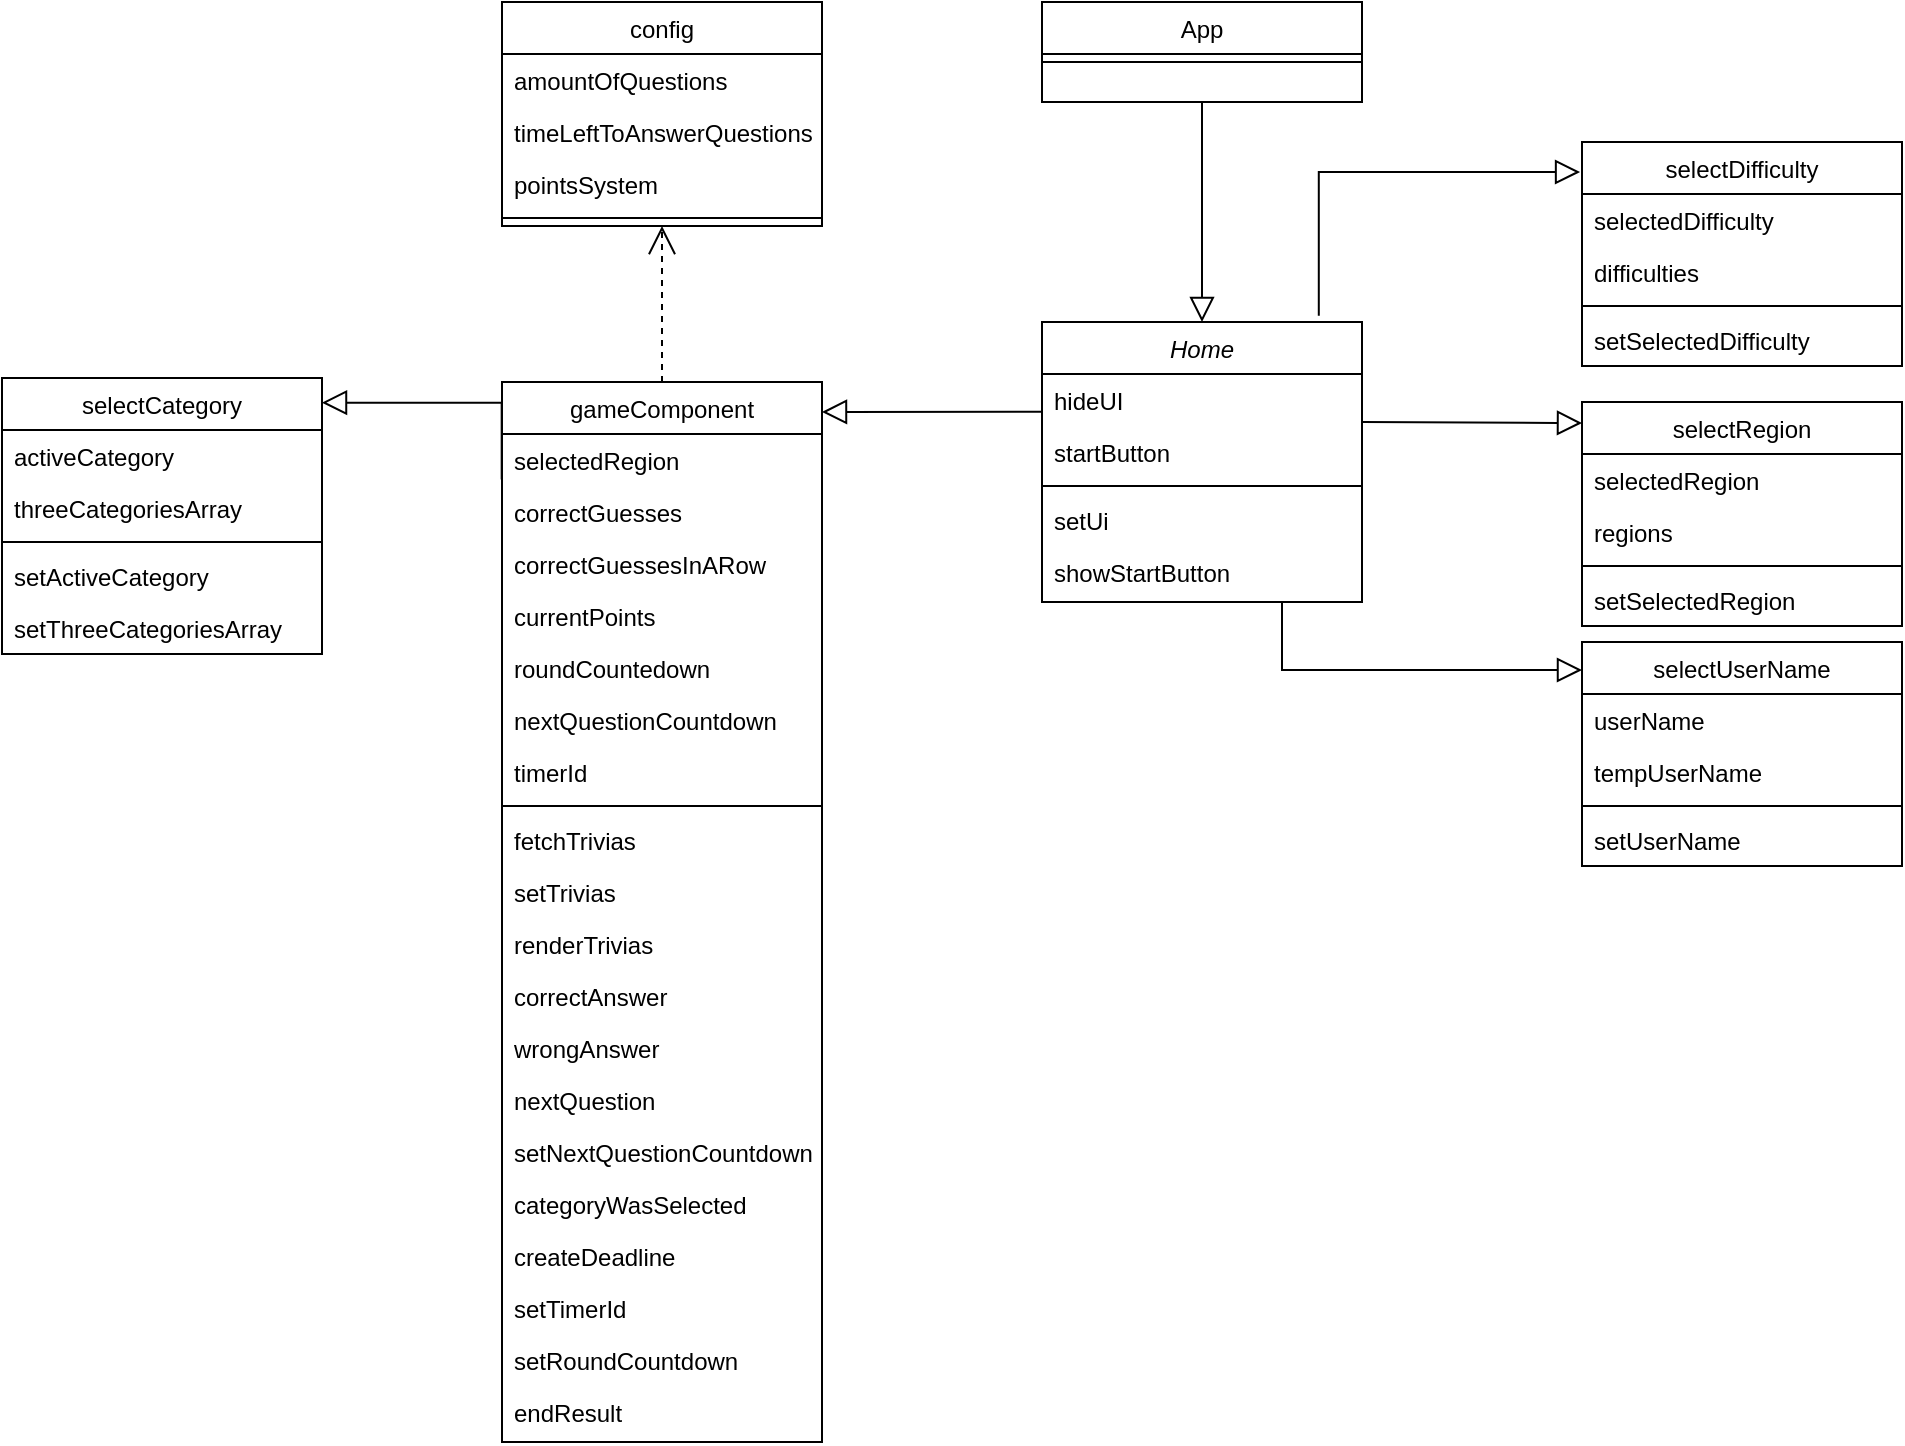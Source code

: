 <mxfile version="20.8.3" type="device"><diagram id="C5RBs43oDa-KdzZeNtuy" name="Page-1"><mxGraphModel dx="2589" dy="1973" grid="1" gridSize="10" guides="1" tooltips="1" connect="1" arrows="1" fold="1" page="1" pageScale="1" pageWidth="827" pageHeight="1169" math="0" shadow="0"><root><mxCell id="WIyWlLk6GJQsqaUBKTNV-0"/><mxCell id="WIyWlLk6GJQsqaUBKTNV-1" parent="WIyWlLk6GJQsqaUBKTNV-0"/><mxCell id="dMpEeQ6bHA-BJvHBr2RV-4" value="" style="endArrow=open;endSize=12;dashed=1;html=1;rounded=0;exitX=0.5;exitY=0;exitDx=0;exitDy=0;entryX=0.5;entryY=1;entryDx=0;entryDy=0;" edge="1" parent="WIyWlLk6GJQsqaUBKTNV-1" source="wPGjGuyzaqpEG8oztQtp-18" target="wPGjGuyzaqpEG8oztQtp-46"><mxGeometry width="160" relative="1" as="geometry"><mxPoint x="-80" y="-880" as="sourcePoint"/><mxPoint x="80" y="-880" as="targetPoint"/></mxGeometry></mxCell><mxCell id="zkfFHV4jXpPFQw0GAbJ--0" value="Home" style="swimlane;fontStyle=2;align=center;verticalAlign=top;childLayout=stackLayout;horizontal=1;startSize=26;horizontalStack=0;resizeParent=1;resizeLast=0;collapsible=1;marginBottom=0;rounded=0;shadow=0;strokeWidth=1;" parent="WIyWlLk6GJQsqaUBKTNV-1" vertex="1"><mxGeometry x="20" y="-790" width="160" height="140" as="geometry"><mxRectangle x="230" y="140" width="160" height="26" as="alternateBounds"/></mxGeometry></mxCell><mxCell id="zkfFHV4jXpPFQw0GAbJ--1" value="hideUI" style="text;align=left;verticalAlign=top;spacingLeft=4;spacingRight=4;overflow=hidden;rotatable=0;points=[[0,0.5],[1,0.5]];portConstraint=eastwest;" parent="zkfFHV4jXpPFQw0GAbJ--0" vertex="1"><mxGeometry y="26" width="160" height="26" as="geometry"/></mxCell><mxCell id="zkfFHV4jXpPFQw0GAbJ--2" value="startButton" style="text;align=left;verticalAlign=top;spacingLeft=4;spacingRight=4;overflow=hidden;rotatable=0;points=[[0,0.5],[1,0.5]];portConstraint=eastwest;rounded=0;shadow=0;html=0;" parent="zkfFHV4jXpPFQw0GAbJ--0" vertex="1"><mxGeometry y="52" width="160" height="26" as="geometry"/></mxCell><mxCell id="zkfFHV4jXpPFQw0GAbJ--4" value="" style="line;html=1;strokeWidth=1;align=left;verticalAlign=middle;spacingTop=-1;spacingLeft=3;spacingRight=3;rotatable=0;labelPosition=right;points=[];portConstraint=eastwest;" parent="zkfFHV4jXpPFQw0GAbJ--0" vertex="1"><mxGeometry y="78" width="160" height="8" as="geometry"/></mxCell><mxCell id="zkfFHV4jXpPFQw0GAbJ--5" value="setUi" style="text;align=left;verticalAlign=top;spacingLeft=4;spacingRight=4;overflow=hidden;rotatable=0;points=[[0,0.5],[1,0.5]];portConstraint=eastwest;" parent="zkfFHV4jXpPFQw0GAbJ--0" vertex="1"><mxGeometry y="86" width="160" height="26" as="geometry"/></mxCell><mxCell id="wPGjGuyzaqpEG8oztQtp-16" value="showStartButton" style="text;align=left;verticalAlign=top;spacingLeft=4;spacingRight=4;overflow=hidden;rotatable=0;points=[[0,0.5],[1,0.5]];portConstraint=eastwest;" parent="zkfFHV4jXpPFQw0GAbJ--0" vertex="1"><mxGeometry y="112" width="160" height="26" as="geometry"/></mxCell><mxCell id="zkfFHV4jXpPFQw0GAbJ--6" value="App" style="swimlane;fontStyle=0;align=center;verticalAlign=top;childLayout=stackLayout;horizontal=1;startSize=26;horizontalStack=0;resizeParent=1;resizeLast=0;collapsible=1;marginBottom=0;rounded=0;shadow=0;strokeWidth=1;" parent="WIyWlLk6GJQsqaUBKTNV-1" vertex="1"><mxGeometry x="20" y="-950" width="160" height="50" as="geometry"><mxRectangle x="130" y="380" width="160" height="26" as="alternateBounds"/></mxGeometry></mxCell><mxCell id="zkfFHV4jXpPFQw0GAbJ--9" value="" style="line;html=1;strokeWidth=1;align=left;verticalAlign=middle;spacingTop=-1;spacingLeft=3;spacingRight=3;rotatable=0;labelPosition=right;points=[];portConstraint=eastwest;" parent="zkfFHV4jXpPFQw0GAbJ--6" vertex="1"><mxGeometry y="26" width="160" height="8" as="geometry"/></mxCell><mxCell id="zkfFHV4jXpPFQw0GAbJ--12" value="" style="endArrow=block;endSize=10;endFill=0;shadow=0;strokeWidth=1;rounded=0;edgeStyle=elbowEdgeStyle;elbow=vertical;" parent="WIyWlLk6GJQsqaUBKTNV-1" source="zkfFHV4jXpPFQw0GAbJ--6" target="zkfFHV4jXpPFQw0GAbJ--0" edge="1"><mxGeometry width="160" relative="1" as="geometry"><mxPoint y="-667" as="sourcePoint"/><mxPoint y="-667" as="targetPoint"/></mxGeometry></mxCell><mxCell id="zkfFHV4jXpPFQw0GAbJ--17" value="selectRegion" style="swimlane;fontStyle=0;align=center;verticalAlign=top;childLayout=stackLayout;horizontal=1;startSize=26;horizontalStack=0;resizeParent=1;resizeLast=0;collapsible=1;marginBottom=0;rounded=0;shadow=0;strokeWidth=1;" parent="WIyWlLk6GJQsqaUBKTNV-1" vertex="1"><mxGeometry x="290" y="-750" width="160" height="112" as="geometry"><mxRectangle x="550" y="140" width="160" height="26" as="alternateBounds"/></mxGeometry></mxCell><mxCell id="zkfFHV4jXpPFQw0GAbJ--18" value="selectedRegion" style="text;align=left;verticalAlign=top;spacingLeft=4;spacingRight=4;overflow=hidden;rotatable=0;points=[[0,0.5],[1,0.5]];portConstraint=eastwest;" parent="zkfFHV4jXpPFQw0GAbJ--17" vertex="1"><mxGeometry y="26" width="160" height="26" as="geometry"/></mxCell><mxCell id="wPGjGuyzaqpEG8oztQtp-15" value="regions" style="text;align=left;verticalAlign=top;spacingLeft=4;spacingRight=4;overflow=hidden;rotatable=0;points=[[0,0.5],[1,0.5]];portConstraint=eastwest;" parent="zkfFHV4jXpPFQw0GAbJ--17" vertex="1"><mxGeometry y="52" width="160" height="26" as="geometry"/></mxCell><mxCell id="zkfFHV4jXpPFQw0GAbJ--23" value="" style="line;html=1;strokeWidth=1;align=left;verticalAlign=middle;spacingTop=-1;spacingLeft=3;spacingRight=3;rotatable=0;labelPosition=right;points=[];portConstraint=eastwest;" parent="zkfFHV4jXpPFQw0GAbJ--17" vertex="1"><mxGeometry y="78" width="160" height="8" as="geometry"/></mxCell><mxCell id="zkfFHV4jXpPFQw0GAbJ--24" value="setSelectedRegion" style="text;align=left;verticalAlign=top;spacingLeft=4;spacingRight=4;overflow=hidden;rotatable=0;points=[[0,0.5],[1,0.5]];portConstraint=eastwest;" parent="zkfFHV4jXpPFQw0GAbJ--17" vertex="1"><mxGeometry y="86" width="160" height="26" as="geometry"/></mxCell><mxCell id="wPGjGuyzaqpEG8oztQtp-0" value="" style="endArrow=block;endSize=10;endFill=0;shadow=0;strokeWidth=1;rounded=0;edgeStyle=elbowEdgeStyle;elbow=vertical;entryX=0;entryY=0.124;entryDx=0;entryDy=0;entryPerimeter=0;exitX=0.75;exitY=1;exitDx=0;exitDy=0;" parent="WIyWlLk6GJQsqaUBKTNV-1" source="zkfFHV4jXpPFQw0GAbJ--0" target="wPGjGuyzaqpEG8oztQtp-5" edge="1"><mxGeometry width="160" relative="1" as="geometry"><mxPoint x="180" y="-616" as="sourcePoint"/><mxPoint x="470" y="-520" as="targetPoint"/><Array as="points"><mxPoint x="270" y="-616"/></Array></mxGeometry></mxCell><mxCell id="wPGjGuyzaqpEG8oztQtp-1" value="selectDifficulty" style="swimlane;fontStyle=0;align=center;verticalAlign=top;childLayout=stackLayout;horizontal=1;startSize=26;horizontalStack=0;resizeParent=1;resizeLast=0;collapsible=1;marginBottom=0;rounded=0;shadow=0;strokeWidth=1;" parent="WIyWlLk6GJQsqaUBKTNV-1" vertex="1"><mxGeometry x="290" y="-880" width="160" height="112" as="geometry"><mxRectangle x="550" y="140" width="160" height="26" as="alternateBounds"/></mxGeometry></mxCell><mxCell id="wPGjGuyzaqpEG8oztQtp-2" value="selectedDifficulty" style="text;align=left;verticalAlign=top;spacingLeft=4;spacingRight=4;overflow=hidden;rotatable=0;points=[[0,0.5],[1,0.5]];portConstraint=eastwest;" parent="wPGjGuyzaqpEG8oztQtp-1" vertex="1"><mxGeometry y="26" width="160" height="26" as="geometry"/></mxCell><mxCell id="wPGjGuyzaqpEG8oztQtp-13" value="difficulties" style="text;align=left;verticalAlign=top;spacingLeft=4;spacingRight=4;overflow=hidden;rotatable=0;points=[[0,0.5],[1,0.5]];portConstraint=eastwest;" parent="wPGjGuyzaqpEG8oztQtp-1" vertex="1"><mxGeometry y="52" width="160" height="26" as="geometry"/></mxCell><mxCell id="wPGjGuyzaqpEG8oztQtp-3" value="" style="line;html=1;strokeWidth=1;align=left;verticalAlign=middle;spacingTop=-1;spacingLeft=3;spacingRight=3;rotatable=0;labelPosition=right;points=[];portConstraint=eastwest;" parent="wPGjGuyzaqpEG8oztQtp-1" vertex="1"><mxGeometry y="78" width="160" height="8" as="geometry"/></mxCell><mxCell id="wPGjGuyzaqpEG8oztQtp-4" value="setSelectedDifficulty" style="text;align=left;verticalAlign=top;spacingLeft=4;spacingRight=4;overflow=hidden;rotatable=0;points=[[0,0.5],[1,0.5]];portConstraint=eastwest;" parent="wPGjGuyzaqpEG8oztQtp-1" vertex="1"><mxGeometry y="86" width="160" height="26" as="geometry"/></mxCell><mxCell id="wPGjGuyzaqpEG8oztQtp-5" value="selectUserName" style="swimlane;fontStyle=0;align=center;verticalAlign=top;childLayout=stackLayout;horizontal=1;startSize=26;horizontalStack=0;resizeParent=1;resizeLast=0;collapsible=1;marginBottom=0;rounded=0;shadow=0;strokeWidth=1;" parent="WIyWlLk6GJQsqaUBKTNV-1" vertex="1"><mxGeometry x="290" y="-630" width="160" height="112" as="geometry"><mxRectangle x="550" y="140" width="160" height="26" as="alternateBounds"/></mxGeometry></mxCell><mxCell id="wPGjGuyzaqpEG8oztQtp-6" value="userName" style="text;align=left;verticalAlign=top;spacingLeft=4;spacingRight=4;overflow=hidden;rotatable=0;points=[[0,0.5],[1,0.5]];portConstraint=eastwest;" parent="wPGjGuyzaqpEG8oztQtp-5" vertex="1"><mxGeometry y="26" width="160" height="26" as="geometry"/></mxCell><mxCell id="wPGjGuyzaqpEG8oztQtp-9" value="tempUserName" style="text;align=left;verticalAlign=top;spacingLeft=4;spacingRight=4;overflow=hidden;rotatable=0;points=[[0,0.5],[1,0.5]];portConstraint=eastwest;" parent="wPGjGuyzaqpEG8oztQtp-5" vertex="1"><mxGeometry y="52" width="160" height="26" as="geometry"/></mxCell><mxCell id="wPGjGuyzaqpEG8oztQtp-7" value="" style="line;html=1;strokeWidth=1;align=left;verticalAlign=middle;spacingTop=-1;spacingLeft=3;spacingRight=3;rotatable=0;labelPosition=right;points=[];portConstraint=eastwest;" parent="wPGjGuyzaqpEG8oztQtp-5" vertex="1"><mxGeometry y="78" width="160" height="8" as="geometry"/></mxCell><mxCell id="wPGjGuyzaqpEG8oztQtp-8" value="setUserName" style="text;align=left;verticalAlign=top;spacingLeft=4;spacingRight=4;overflow=hidden;rotatable=0;points=[[0,0.5],[1,0.5]];portConstraint=eastwest;" parent="wPGjGuyzaqpEG8oztQtp-5" vertex="1"><mxGeometry y="86" width="160" height="26" as="geometry"/></mxCell><mxCell id="wPGjGuyzaqpEG8oztQtp-10" value="" style="endArrow=block;endSize=10;endFill=0;shadow=0;strokeWidth=1;rounded=0;edgeStyle=elbowEdgeStyle;elbow=vertical;exitX=0.865;exitY=-0.022;exitDx=0;exitDy=0;entryX=-0.006;entryY=0.133;entryDx=0;entryDy=0;entryPerimeter=0;exitPerimeter=0;" parent="WIyWlLk6GJQsqaUBKTNV-1" source="zkfFHV4jXpPFQw0GAbJ--0" target="wPGjGuyzaqpEG8oztQtp-1" edge="1"><mxGeometry width="160" relative="1" as="geometry"><mxPoint x="110" y="-852" as="sourcePoint"/><mxPoint x="400" y="-850" as="targetPoint"/><Array as="points"><mxPoint x="220" y="-865"/><mxPoint x="280" y="-823"/></Array></mxGeometry></mxCell><mxCell id="wPGjGuyzaqpEG8oztQtp-12" value="" style="endArrow=block;endSize=10;endFill=0;shadow=0;strokeWidth=1;rounded=0;edgeStyle=elbowEdgeStyle;elbow=vertical;entryX=0;entryY=0.1;entryDx=0;entryDy=0;entryPerimeter=0;" parent="WIyWlLk6GJQsqaUBKTNV-1" target="zkfFHV4jXpPFQw0GAbJ--17" edge="1"><mxGeometry width="160" relative="1" as="geometry"><mxPoint x="180" y="-740" as="sourcePoint"/><mxPoint x="400" y="-729.952" as="targetPoint"/><Array as="points"/></mxGeometry></mxCell><mxCell id="wPGjGuyzaqpEG8oztQtp-18" value="gameComponent" style="swimlane;fontStyle=0;align=center;verticalAlign=top;childLayout=stackLayout;horizontal=1;startSize=26;horizontalStack=0;resizeParent=1;resizeLast=0;collapsible=1;marginBottom=0;rounded=0;shadow=0;strokeWidth=1;" parent="WIyWlLk6GJQsqaUBKTNV-1" vertex="1"><mxGeometry x="-250" y="-760" width="160" height="530" as="geometry"><mxRectangle x="550" y="140" width="160" height="26" as="alternateBounds"/></mxGeometry></mxCell><mxCell id="wPGjGuyzaqpEG8oztQtp-19" value="selectedRegion" style="text;align=left;verticalAlign=top;spacingLeft=4;spacingRight=4;overflow=hidden;rotatable=0;points=[[0,0.5],[1,0.5]];portConstraint=eastwest;" parent="wPGjGuyzaqpEG8oztQtp-18" vertex="1"><mxGeometry y="26" width="160" height="26" as="geometry"/></mxCell><mxCell id="wPGjGuyzaqpEG8oztQtp-39" value="correctGuesses" style="text;align=left;verticalAlign=top;spacingLeft=4;spacingRight=4;overflow=hidden;rotatable=0;points=[[0,0.5],[1,0.5]];portConstraint=eastwest;" parent="wPGjGuyzaqpEG8oztQtp-18" vertex="1"><mxGeometry y="52" width="160" height="26" as="geometry"/></mxCell><mxCell id="wPGjGuyzaqpEG8oztQtp-41" value="correctGuessesInARow" style="text;align=left;verticalAlign=top;spacingLeft=4;spacingRight=4;overflow=hidden;rotatable=0;points=[[0,0.5],[1,0.5]];portConstraint=eastwest;" parent="wPGjGuyzaqpEG8oztQtp-18" vertex="1"><mxGeometry y="78" width="160" height="26" as="geometry"/></mxCell><mxCell id="wPGjGuyzaqpEG8oztQtp-42" value="currentPoints" style="text;align=left;verticalAlign=top;spacingLeft=4;spacingRight=4;overflow=hidden;rotatable=0;points=[[0,0.5],[1,0.5]];portConstraint=eastwest;" parent="wPGjGuyzaqpEG8oztQtp-18" vertex="1"><mxGeometry y="104" width="160" height="26" as="geometry"/></mxCell><mxCell id="wPGjGuyzaqpEG8oztQtp-44" value="roundCountedown" style="text;align=left;verticalAlign=top;spacingLeft=4;spacingRight=4;overflow=hidden;rotatable=0;points=[[0,0.5],[1,0.5]];portConstraint=eastwest;" parent="wPGjGuyzaqpEG8oztQtp-18" vertex="1"><mxGeometry y="130" width="160" height="26" as="geometry"/></mxCell><mxCell id="wPGjGuyzaqpEG8oztQtp-43" value="nextQuestionCountdown" style="text;align=left;verticalAlign=top;spacingLeft=4;spacingRight=4;overflow=hidden;rotatable=0;points=[[0,0.5],[1,0.5]];portConstraint=eastwest;" parent="wPGjGuyzaqpEG8oztQtp-18" vertex="1"><mxGeometry y="156" width="160" height="26" as="geometry"/></mxCell><mxCell id="wPGjGuyzaqpEG8oztQtp-40" value="timerId" style="text;align=left;verticalAlign=top;spacingLeft=4;spacingRight=4;overflow=hidden;rotatable=0;points=[[0,0.5],[1,0.5]];portConstraint=eastwest;" parent="wPGjGuyzaqpEG8oztQtp-18" vertex="1"><mxGeometry y="182" width="160" height="26" as="geometry"/></mxCell><mxCell id="wPGjGuyzaqpEG8oztQtp-21" value="" style="line;html=1;strokeWidth=1;align=left;verticalAlign=middle;spacingTop=-1;spacingLeft=3;spacingRight=3;rotatable=0;labelPosition=right;points=[];portConstraint=eastwest;" parent="wPGjGuyzaqpEG8oztQtp-18" vertex="1"><mxGeometry y="208" width="160" height="8" as="geometry"/></mxCell><mxCell id="wPGjGuyzaqpEG8oztQtp-22" value="fetchTrivias" style="text;align=left;verticalAlign=top;spacingLeft=4;spacingRight=4;overflow=hidden;rotatable=0;points=[[0,0.5],[1,0.5]];portConstraint=eastwest;" parent="wPGjGuyzaqpEG8oztQtp-18" vertex="1"><mxGeometry y="216" width="160" height="26" as="geometry"/></mxCell><mxCell id="wPGjGuyzaqpEG8oztQtp-45" value="setTrivias" style="text;align=left;verticalAlign=top;spacingLeft=4;spacingRight=4;overflow=hidden;rotatable=0;points=[[0,0.5],[1,0.5]];portConstraint=eastwest;" parent="wPGjGuyzaqpEG8oztQtp-18" vertex="1"><mxGeometry y="242" width="160" height="26" as="geometry"/></mxCell><mxCell id="wPGjGuyzaqpEG8oztQtp-33" value="renderTrivias" style="text;align=left;verticalAlign=top;spacingLeft=4;spacingRight=4;overflow=hidden;rotatable=0;points=[[0,0.5],[1,0.5]];portConstraint=eastwest;" parent="wPGjGuyzaqpEG8oztQtp-18" vertex="1"><mxGeometry y="268" width="160" height="26" as="geometry"/></mxCell><mxCell id="wPGjGuyzaqpEG8oztQtp-34" value="correctAnswer" style="text;align=left;verticalAlign=top;spacingLeft=4;spacingRight=4;overflow=hidden;rotatable=0;points=[[0,0.5],[1,0.5]];portConstraint=eastwest;" parent="wPGjGuyzaqpEG8oztQtp-18" vertex="1"><mxGeometry y="294" width="160" height="26" as="geometry"/></mxCell><mxCell id="wPGjGuyzaqpEG8oztQtp-35" value="wrongAnswer" style="text;align=left;verticalAlign=top;spacingLeft=4;spacingRight=4;overflow=hidden;rotatable=0;points=[[0,0.5],[1,0.5]];portConstraint=eastwest;" parent="wPGjGuyzaqpEG8oztQtp-18" vertex="1"><mxGeometry y="320" width="160" height="26" as="geometry"/></mxCell><mxCell id="wPGjGuyzaqpEG8oztQtp-37" value="nextQuestion" style="text;align=left;verticalAlign=top;spacingLeft=4;spacingRight=4;overflow=hidden;rotatable=0;points=[[0,0.5],[1,0.5]];portConstraint=eastwest;" parent="wPGjGuyzaqpEG8oztQtp-18" vertex="1"><mxGeometry y="346" width="160" height="26" as="geometry"/></mxCell><mxCell id="wPGjGuyzaqpEG8oztQtp-54" value="setNextQuestionCountdown" style="text;align=left;verticalAlign=top;spacingLeft=4;spacingRight=4;overflow=hidden;rotatable=0;points=[[0,0.5],[1,0.5]];portConstraint=eastwest;" parent="wPGjGuyzaqpEG8oztQtp-18" vertex="1"><mxGeometry y="372" width="160" height="26" as="geometry"/></mxCell><mxCell id="wPGjGuyzaqpEG8oztQtp-36" value="categoryWasSelected" style="text;align=left;verticalAlign=top;spacingLeft=4;spacingRight=4;overflow=hidden;rotatable=0;points=[[0,0.5],[1,0.5]];portConstraint=eastwest;" parent="wPGjGuyzaqpEG8oztQtp-18" vertex="1"><mxGeometry y="398" width="160" height="26" as="geometry"/></mxCell><mxCell id="wPGjGuyzaqpEG8oztQtp-56" value="createDeadline" style="text;align=left;verticalAlign=top;spacingLeft=4;spacingRight=4;overflow=hidden;rotatable=0;points=[[0,0.5],[1,0.5]];portConstraint=eastwest;" parent="wPGjGuyzaqpEG8oztQtp-18" vertex="1"><mxGeometry y="424" width="160" height="26" as="geometry"/></mxCell><mxCell id="wPGjGuyzaqpEG8oztQtp-55" value="setTimerId" style="text;align=left;verticalAlign=top;spacingLeft=4;spacingRight=4;overflow=hidden;rotatable=0;points=[[0,0.5],[1,0.5]];portConstraint=eastwest;" parent="wPGjGuyzaqpEG8oztQtp-18" vertex="1"><mxGeometry y="450" width="160" height="26" as="geometry"/></mxCell><mxCell id="wPGjGuyzaqpEG8oztQtp-53" value="setRoundCountdown" style="text;align=left;verticalAlign=top;spacingLeft=4;spacingRight=4;overflow=hidden;rotatable=0;points=[[0,0.5],[1,0.5]];portConstraint=eastwest;" parent="wPGjGuyzaqpEG8oztQtp-18" vertex="1"><mxGeometry y="476" width="160" height="26" as="geometry"/></mxCell><mxCell id="wPGjGuyzaqpEG8oztQtp-38" value="endResult" style="text;align=left;verticalAlign=top;spacingLeft=4;spacingRight=4;overflow=hidden;rotatable=0;points=[[0,0.5],[1,0.5]];portConstraint=eastwest;" parent="wPGjGuyzaqpEG8oztQtp-18" vertex="1"><mxGeometry y="502" width="160" height="26" as="geometry"/></mxCell><mxCell id="wPGjGuyzaqpEG8oztQtp-23" value="" style="endArrow=block;endSize=10;endFill=0;shadow=0;strokeWidth=1;rounded=0;edgeStyle=elbowEdgeStyle;elbow=vertical;exitX=0;exitY=0.726;exitDx=0;exitDy=0;exitPerimeter=0;" parent="WIyWlLk6GJQsqaUBKTNV-1" source="zkfFHV4jXpPFQw0GAbJ--1" edge="1"><mxGeometry width="160" relative="1" as="geometry"><mxPoint x="190" y="-730" as="sourcePoint"/><mxPoint x="-90" y="-745" as="targetPoint"/><Array as="points"><mxPoint x="-30" y="-745"/></Array></mxGeometry></mxCell><mxCell id="wPGjGuyzaqpEG8oztQtp-24" value="selectCategory" style="swimlane;fontStyle=0;align=center;verticalAlign=top;childLayout=stackLayout;horizontal=1;startSize=26;horizontalStack=0;resizeParent=1;resizeLast=0;collapsible=1;marginBottom=0;rounded=0;shadow=0;strokeWidth=1;" parent="WIyWlLk6GJQsqaUBKTNV-1" vertex="1"><mxGeometry x="-500" y="-762" width="160" height="138" as="geometry"><mxRectangle x="550" y="140" width="160" height="26" as="alternateBounds"/></mxGeometry></mxCell><mxCell id="wPGjGuyzaqpEG8oztQtp-25" value="activeCategory" style="text;align=left;verticalAlign=top;spacingLeft=4;spacingRight=4;overflow=hidden;rotatable=0;points=[[0,0.5],[1,0.5]];portConstraint=eastwest;" parent="wPGjGuyzaqpEG8oztQtp-24" vertex="1"><mxGeometry y="26" width="160" height="26" as="geometry"/></mxCell><mxCell id="wPGjGuyzaqpEG8oztQtp-26" value="threeCategoriesArray" style="text;align=left;verticalAlign=top;spacingLeft=4;spacingRight=4;overflow=hidden;rotatable=0;points=[[0,0.5],[1,0.5]];portConstraint=eastwest;" parent="wPGjGuyzaqpEG8oztQtp-24" vertex="1"><mxGeometry y="52" width="160" height="26" as="geometry"/></mxCell><mxCell id="wPGjGuyzaqpEG8oztQtp-27" value="" style="line;html=1;strokeWidth=1;align=left;verticalAlign=middle;spacingTop=-1;spacingLeft=3;spacingRight=3;rotatable=0;labelPosition=right;points=[];portConstraint=eastwest;" parent="wPGjGuyzaqpEG8oztQtp-24" vertex="1"><mxGeometry y="78" width="160" height="8" as="geometry"/></mxCell><mxCell id="wPGjGuyzaqpEG8oztQtp-28" value="setActiveCategory" style="text;align=left;verticalAlign=top;spacingLeft=4;spacingRight=4;overflow=hidden;rotatable=0;points=[[0,0.5],[1,0.5]];portConstraint=eastwest;" parent="wPGjGuyzaqpEG8oztQtp-24" vertex="1"><mxGeometry y="86" width="160" height="26" as="geometry"/></mxCell><mxCell id="wPGjGuyzaqpEG8oztQtp-30" value="setThreeCategoriesArray" style="text;align=left;verticalAlign=top;spacingLeft=4;spacingRight=4;overflow=hidden;rotatable=0;points=[[0,0.5],[1,0.5]];portConstraint=eastwest;" parent="wPGjGuyzaqpEG8oztQtp-24" vertex="1"><mxGeometry y="112" width="160" height="26" as="geometry"/></mxCell><mxCell id="wPGjGuyzaqpEG8oztQtp-29" value="" style="endArrow=block;endSize=10;endFill=0;shadow=0;strokeWidth=1;rounded=0;edgeStyle=elbowEdgeStyle;elbow=vertical;entryX=1;entryY=0.131;entryDx=0;entryDy=0;entryPerimeter=0;exitX=-0.001;exitY=0.092;exitDx=0;exitDy=0;exitPerimeter=0;" parent="WIyWlLk6GJQsqaUBKTNV-1" source="wPGjGuyzaqpEG8oztQtp-18" edge="1"><mxGeometry width="160" relative="1" as="geometry"><mxPoint x="-230" y="-749.794" as="sourcePoint"/><mxPoint x="-340" y="-749.998" as="targetPoint"/><Array as="points"><mxPoint x="-280" y="-749.67"/></Array></mxGeometry></mxCell><mxCell id="wPGjGuyzaqpEG8oztQtp-46" value="config" style="swimlane;fontStyle=0;align=center;verticalAlign=top;childLayout=stackLayout;horizontal=1;startSize=26;horizontalStack=0;resizeParent=1;resizeLast=0;collapsible=1;marginBottom=0;rounded=0;shadow=0;strokeWidth=1;" parent="WIyWlLk6GJQsqaUBKTNV-1" vertex="1"><mxGeometry x="-250" y="-950" width="160" height="112" as="geometry"><mxRectangle x="550" y="140" width="160" height="26" as="alternateBounds"/></mxGeometry></mxCell><mxCell id="wPGjGuyzaqpEG8oztQtp-47" value="amountOfQuestions" style="text;align=left;verticalAlign=top;spacingLeft=4;spacingRight=4;overflow=hidden;rotatable=0;points=[[0,0.5],[1,0.5]];portConstraint=eastwest;" parent="wPGjGuyzaqpEG8oztQtp-46" vertex="1"><mxGeometry y="26" width="160" height="26" as="geometry"/></mxCell><mxCell id="wPGjGuyzaqpEG8oztQtp-48" value="timeLeftToAnswerQuestions" style="text;align=left;verticalAlign=top;spacingLeft=4;spacingRight=4;overflow=hidden;rotatable=0;points=[[0,0.5],[1,0.5]];portConstraint=eastwest;" parent="wPGjGuyzaqpEG8oztQtp-46" vertex="1"><mxGeometry y="52" width="160" height="26" as="geometry"/></mxCell><mxCell id="wPGjGuyzaqpEG8oztQtp-51" value="pointsSystem" style="text;align=left;verticalAlign=top;spacingLeft=4;spacingRight=4;overflow=hidden;rotatable=0;points=[[0,0.5],[1,0.5]];portConstraint=eastwest;" parent="wPGjGuyzaqpEG8oztQtp-46" vertex="1"><mxGeometry y="78" width="160" height="26" as="geometry"/></mxCell><mxCell id="wPGjGuyzaqpEG8oztQtp-49" value="" style="line;html=1;strokeWidth=1;align=left;verticalAlign=middle;spacingTop=-1;spacingLeft=3;spacingRight=3;rotatable=0;labelPosition=right;points=[];portConstraint=eastwest;" parent="wPGjGuyzaqpEG8oztQtp-46" vertex="1"><mxGeometry y="104" width="160" height="8" as="geometry"/></mxCell></root></mxGraphModel></diagram></mxfile>